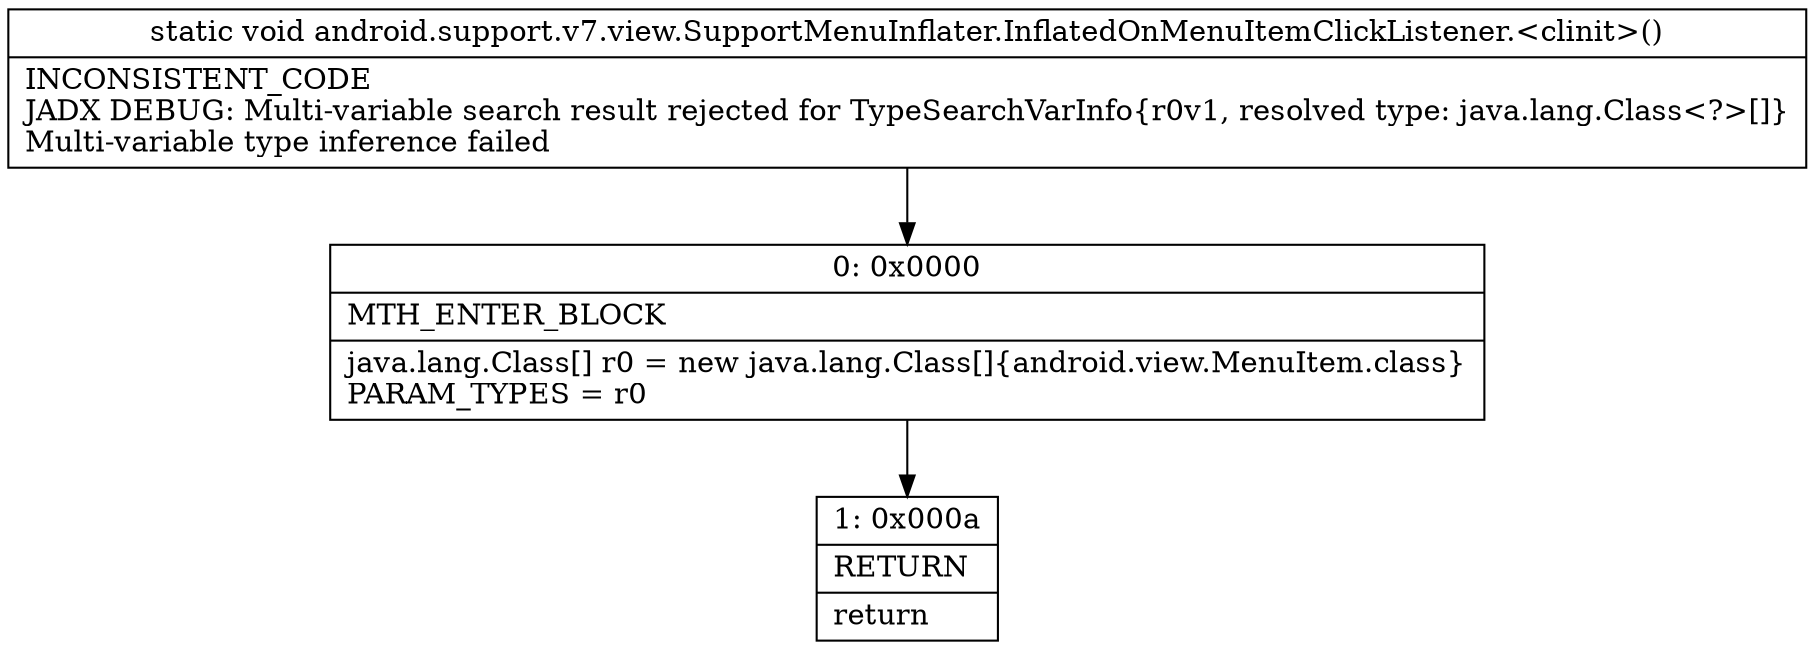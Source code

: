 digraph "CFG forandroid.support.v7.view.SupportMenuInflater.InflatedOnMenuItemClickListener.\<clinit\>()V" {
Node_0 [shape=record,label="{0\:\ 0x0000|MTH_ENTER_BLOCK\l|java.lang.Class[] r0 = new java.lang.Class[]\{android.view.MenuItem.class\}\lPARAM_TYPES = r0\l}"];
Node_1 [shape=record,label="{1\:\ 0x000a|RETURN\l|return\l}"];
MethodNode[shape=record,label="{static void android.support.v7.view.SupportMenuInflater.InflatedOnMenuItemClickListener.\<clinit\>()  | INCONSISTENT_CODE\lJADX DEBUG: Multi\-variable search result rejected for TypeSearchVarInfo\{r0v1, resolved type: java.lang.Class\<?\>[]\}\lMulti\-variable type inference failed\l}"];
MethodNode -> Node_0;
Node_0 -> Node_1;
}

